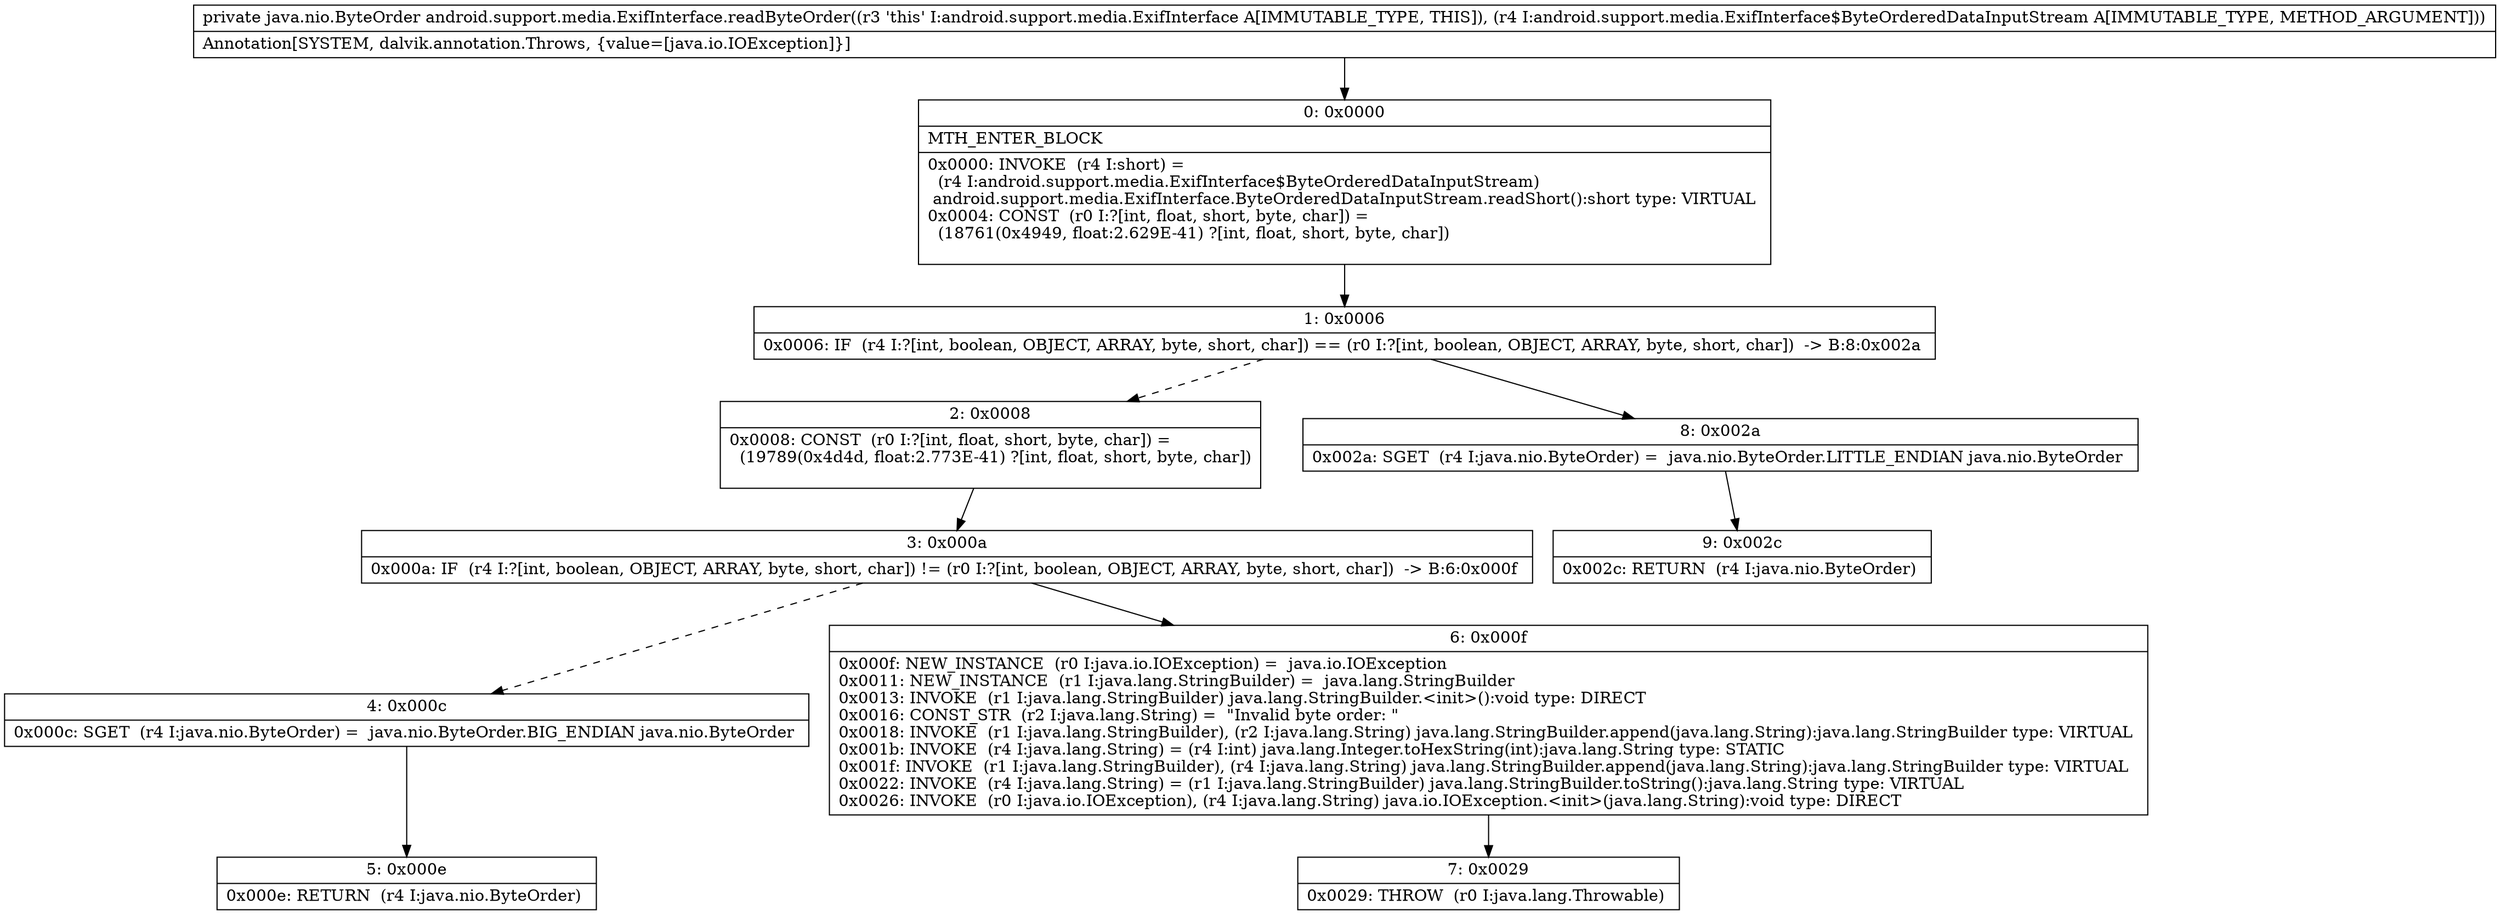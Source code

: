 digraph "CFG forandroid.support.media.ExifInterface.readByteOrder(Landroid\/support\/media\/ExifInterface$ByteOrderedDataInputStream;)Ljava\/nio\/ByteOrder;" {
Node_0 [shape=record,label="{0\:\ 0x0000|MTH_ENTER_BLOCK\l|0x0000: INVOKE  (r4 I:short) = \l  (r4 I:android.support.media.ExifInterface$ByteOrderedDataInputStream)\l android.support.media.ExifInterface.ByteOrderedDataInputStream.readShort():short type: VIRTUAL \l0x0004: CONST  (r0 I:?[int, float, short, byte, char]) = \l  (18761(0x4949, float:2.629E\-41) ?[int, float, short, byte, char])\l \l}"];
Node_1 [shape=record,label="{1\:\ 0x0006|0x0006: IF  (r4 I:?[int, boolean, OBJECT, ARRAY, byte, short, char]) == (r0 I:?[int, boolean, OBJECT, ARRAY, byte, short, char])  \-\> B:8:0x002a \l}"];
Node_2 [shape=record,label="{2\:\ 0x0008|0x0008: CONST  (r0 I:?[int, float, short, byte, char]) = \l  (19789(0x4d4d, float:2.773E\-41) ?[int, float, short, byte, char])\l \l}"];
Node_3 [shape=record,label="{3\:\ 0x000a|0x000a: IF  (r4 I:?[int, boolean, OBJECT, ARRAY, byte, short, char]) != (r0 I:?[int, boolean, OBJECT, ARRAY, byte, short, char])  \-\> B:6:0x000f \l}"];
Node_4 [shape=record,label="{4\:\ 0x000c|0x000c: SGET  (r4 I:java.nio.ByteOrder) =  java.nio.ByteOrder.BIG_ENDIAN java.nio.ByteOrder \l}"];
Node_5 [shape=record,label="{5\:\ 0x000e|0x000e: RETURN  (r4 I:java.nio.ByteOrder) \l}"];
Node_6 [shape=record,label="{6\:\ 0x000f|0x000f: NEW_INSTANCE  (r0 I:java.io.IOException) =  java.io.IOException \l0x0011: NEW_INSTANCE  (r1 I:java.lang.StringBuilder) =  java.lang.StringBuilder \l0x0013: INVOKE  (r1 I:java.lang.StringBuilder) java.lang.StringBuilder.\<init\>():void type: DIRECT \l0x0016: CONST_STR  (r2 I:java.lang.String) =  \"Invalid byte order: \" \l0x0018: INVOKE  (r1 I:java.lang.StringBuilder), (r2 I:java.lang.String) java.lang.StringBuilder.append(java.lang.String):java.lang.StringBuilder type: VIRTUAL \l0x001b: INVOKE  (r4 I:java.lang.String) = (r4 I:int) java.lang.Integer.toHexString(int):java.lang.String type: STATIC \l0x001f: INVOKE  (r1 I:java.lang.StringBuilder), (r4 I:java.lang.String) java.lang.StringBuilder.append(java.lang.String):java.lang.StringBuilder type: VIRTUAL \l0x0022: INVOKE  (r4 I:java.lang.String) = (r1 I:java.lang.StringBuilder) java.lang.StringBuilder.toString():java.lang.String type: VIRTUAL \l0x0026: INVOKE  (r0 I:java.io.IOException), (r4 I:java.lang.String) java.io.IOException.\<init\>(java.lang.String):void type: DIRECT \l}"];
Node_7 [shape=record,label="{7\:\ 0x0029|0x0029: THROW  (r0 I:java.lang.Throwable) \l}"];
Node_8 [shape=record,label="{8\:\ 0x002a|0x002a: SGET  (r4 I:java.nio.ByteOrder) =  java.nio.ByteOrder.LITTLE_ENDIAN java.nio.ByteOrder \l}"];
Node_9 [shape=record,label="{9\:\ 0x002c|0x002c: RETURN  (r4 I:java.nio.ByteOrder) \l}"];
MethodNode[shape=record,label="{private java.nio.ByteOrder android.support.media.ExifInterface.readByteOrder((r3 'this' I:android.support.media.ExifInterface A[IMMUTABLE_TYPE, THIS]), (r4 I:android.support.media.ExifInterface$ByteOrderedDataInputStream A[IMMUTABLE_TYPE, METHOD_ARGUMENT]))  | Annotation[SYSTEM, dalvik.annotation.Throws, \{value=[java.io.IOException]\}]\l}"];
MethodNode -> Node_0;
Node_0 -> Node_1;
Node_1 -> Node_2[style=dashed];
Node_1 -> Node_8;
Node_2 -> Node_3;
Node_3 -> Node_4[style=dashed];
Node_3 -> Node_6;
Node_4 -> Node_5;
Node_6 -> Node_7;
Node_8 -> Node_9;
}

